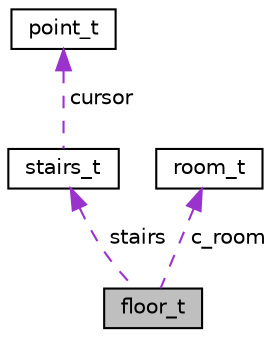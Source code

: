 digraph "floor_t"
{
  edge [fontname="Helvetica",fontsize="10",labelfontname="Helvetica",labelfontsize="10"];
  node [fontname="Helvetica",fontsize="10",shape=record];
  Node1 [label="floor_t",height=0.2,width=0.4,color="black", fillcolor="grey75", style="filled", fontcolor="black"];
  Node2 -> Node1 [dir="back",color="darkorchid3",fontsize="10",style="dashed",label=" stairs" ,fontname="Helvetica"];
  Node2 [label="stairs_t",height=0.2,width=0.4,color="black", fillcolor="white", style="filled",URL="$structstairs__t.html",tooltip="Struct containing the position and the character&#39;s representation of a stair (for a given floor) ..."];
  Node3 -> Node2 [dir="back",color="darkorchid3",fontsize="10",style="dashed",label=" cursor" ,fontname="Helvetica"];
  Node3 [label="point_t",height=0.2,width=0.4,color="black", fillcolor="white", style="filled",URL="$structpoint__t.html",tooltip="Struct containing a coordinate with x and y axis. "];
  Node4 -> Node1 [dir="back",color="darkorchid3",fontsize="10",style="dashed",label=" c_room" ,fontname="Helvetica"];
  Node4 [label="room_t",height=0.2,width=0.4,color="black", fillcolor="white", style="filled",URL="$structroom__t.html",tooltip="ROOM TYPES. "];
}

